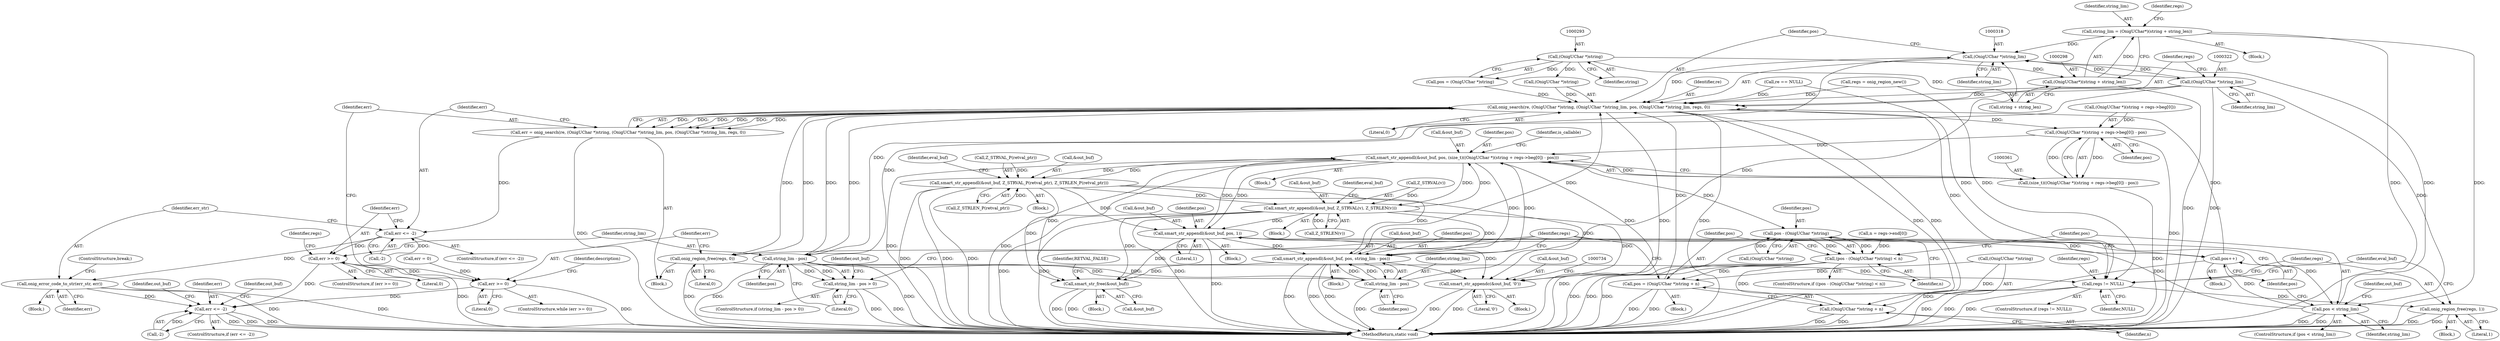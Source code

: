 digraph "0_php-src_5b597a2e5b28e2d5a52fc1be13f425f08f47cb62?w=1_1@integer" {
"1000295" [label="(Call,string_lim = (OnigUChar*)(string + string_len))"];
"1000297" [label="(Call,(OnigUChar*)(string + string_len))"];
"1000292" [label="(Call,(OnigUChar *)string)"];
"1000317" [label="(Call,(OnigUChar *)string_lim)"];
"1000312" [label="(Call,onig_search(re, (OnigUChar *)string, (OnigUChar *)string_lim, pos, (OnigUChar *)string_lim, regs, 0))"];
"1000310" [label="(Call,err = onig_search(re, (OnigUChar *)string, (OnigUChar *)string_lim, pos, (OnigUChar *)string_lim, regs, 0))"];
"1000327" [label="(Call,err <= -2)"];
"1000333" [label="(Call,onig_error_code_to_str(err_str, err))"];
"1000717" [label="(Call,err <= -2)"];
"1000338" [label="(Call,err >= 0)"];
"1000306" [label="(Call,err >= 0)"];
"1000362" [label="(Call,(OnigUChar *)(string + regs->beg[0]) - pos)"];
"1000356" [label="(Call,smart_str_appendl(&out_buf, pos, (size_t)((OnigUChar *)(string + regs->beg[0]) - pos)))"];
"1000591" [label="(Call,smart_str_appendl(&out_buf, Z_STRVAL_P(retval_ptr), Z_STRLEN_P(retval_ptr)))"];
"1000629" [label="(Call,smart_str_appendl(&out_buf, Z_STRVAL(v), Z_STRLEN(v)))"];
"1000674" [label="(Call,smart_str_appendl(&out_buf, pos, 1))"];
"1000679" [label="(Call,pos++)"];
"1000690" [label="(Call,smart_str_appendl(&out_buf, pos, string_lim - pos))"];
"1000722" [label="(Call,smart_str_free(&out_buf))"];
"1000728" [label="(Call,smart_str_appendc(&out_buf, '\0'))"];
"1000653" [label="(Call,pos - (OnigUChar *)string)"];
"1000652" [label="(Call,(pos - (OnigUChar *)string) < n)"];
"1000660" [label="(Call,pos = (OnigUChar *)string + n)"];
"1000662" [label="(Call,(OnigUChar *)string + n)"];
"1000670" [label="(Call,pos < string_lim)"];
"1000360" [label="(Call,(size_t)((OnigUChar *)(string + regs->beg[0]) - pos))"];
"1000685" [label="(Call,string_lim - pos)"];
"1000684" [label="(Call,string_lim - pos > 0)"];
"1000694" [label="(Call,string_lim - pos)"];
"1000697" [label="(Call,onig_region_free(regs, 0))"];
"1000706" [label="(Call,regs != NULL)"];
"1000710" [label="(Call,onig_region_free(regs, 1))"];
"1000321" [label="(Call,(OnigUChar *)string_lim)"];
"1000701" [label="(Identifier,description)"];
"1000336" [label="(ControlStructure,break;)"];
"1000356" [label="(Call,smart_str_appendl(&out_buf, pos, (size_t)((OnigUChar *)(string + regs->beg[0]) - pos)))"];
"1000672" [label="(Identifier,string_lim)"];
"1000710" [label="(Call,onig_region_free(regs, 1))"];
"1000683" [label="(ControlStructure,if (string_lim - pos > 0))"];
"1000718" [label="(Identifier,err)"];
"1000662" [label="(Call,(OnigUChar *)string + n)"];
"1000691" [label="(Call,&out_buf)"];
"1000360" [label="(Call,(size_t)((OnigUChar *)(string + regs->beg[0]) - pos))"];
"1000306" [label="(Call,err >= 0)"];
"1000334" [label="(Identifier,err_str)"];
"1000362" [label="(Call,(OnigUChar *)(string + regs->beg[0]) - pos)"];
"1000722" [label="(Call,smart_str_free(&out_buf))"];
"1000724" [label="(Identifier,out_buf)"];
"1000675" [label="(Call,&out_buf)"];
"1000699" [label="(Literal,0)"];
"1000338" [label="(Call,err >= 0)"];
"1000596" [label="(Call,Z_STRLEN_P(retval_ptr))"];
"1000359" [label="(Identifier,pos)"];
"1000311" [label="(Identifier,err)"];
"1000587" [label="(Block,)"];
"1000723" [label="(Call,&out_buf)"];
"1000594" [label="(Call,Z_STRVAL_P(retval_ptr))"];
"1000696" [label="(Identifier,pos)"];
"1000324" [label="(Identifier,regs)"];
"1000670" [label="(Call,pos < string_lim)"];
"1000287" [label="(Call,err = 0)"];
"1000302" [label="(Call,regs = onig_region_new())"];
"1000686" [label="(Identifier,string_lim)"];
"1000694" [label="(Call,string_lim - pos)"];
"1000729" [label="(Call,&out_buf)"];
"1000655" [label="(Call,(OnigUChar *)string)"];
"1000319" [label="(Identifier,string_lim)"];
"1000658" [label="(Identifier,n)"];
"1000698" [label="(Identifier,regs)"];
"1000340" [label="(Literal,0)"];
"1000668" [label="(Block,)"];
"1000661" [label="(Identifier,pos)"];
"1000693" [label="(Identifier,pos)"];
"1000673" [label="(Block,)"];
"1000688" [label="(Literal,0)"];
"1000591" [label="(Call,smart_str_appendl(&out_buf, Z_STRVAL_P(retval_ptr), Z_STRLEN_P(retval_ptr)))"];
"1000321" [label="(Call,(OnigUChar *)string_lim)"];
"1000618" [label="(Block,)"];
"1000257" [label="(Call,re == NULL)"];
"1000333" [label="(Call,onig_error_code_to_str(err_str, err))"];
"1000305" [label="(ControlStructure,while (err >= 0))"];
"1000706" [label="(Call,regs != NULL)"];
"1000335" [label="(Identifier,err)"];
"1000307" [label="(Identifier,err)"];
"1000671" [label="(Identifier,pos)"];
"1000695" [label="(Identifier,string_lim)"];
"1000323" [label="(Identifier,string_lim)"];
"1000705" [label="(ControlStructure,if (regs != NULL))"];
"1000685" [label="(Call,string_lim - pos)"];
"1000328" [label="(Identifier,err)"];
"1000679" [label="(Call,pos++)"];
"1000644" [label="(Call,n = regs->end[0])"];
"1000309" [label="(Block,)"];
"1000684" [label="(Call,string_lim - pos > 0)"];
"1000715" [label="(Identifier,eval_buf)"];
"1000730" [label="(Identifier,out_buf)"];
"1000653" [label="(Call,pos - (OnigUChar *)string)"];
"1000728" [label="(Call,smart_str_appendc(&out_buf, '\0'))"];
"1000312" [label="(Call,onig_search(re, (OnigUChar *)string, (OnigUChar *)string_lim, pos, (OnigUChar *)string_lim, regs, 0))"];
"1000719" [label="(Call,-2)"];
"1000711" [label="(Identifier,regs)"];
"1000630" [label="(Call,&out_buf)"];
"1000663" [label="(Call,(OnigUChar *)string)"];
"1000310" [label="(Call,err = onig_search(re, (OnigUChar *)string, (OnigUChar *)string_lim, pos, (OnigUChar *)string_lim, regs, 0))"];
"1000292" [label="(Call,(OnigUChar *)string)"];
"1000659" [label="(Block,)"];
"1000725" [label="(Identifier,RETVAL_FALSE)"];
"1000674" [label="(Call,smart_str_appendl(&out_buf, pos, 1))"];
"1000331" [label="(Block,)"];
"1000325" [label="(Literal,0)"];
"1000716" [label="(ControlStructure,if (err <= -2))"];
"1000634" [label="(Call,Z_STRLEN(v))"];
"1000687" [label="(Identifier,pos)"];
"1000666" [label="(Identifier,n)"];
"1000320" [label="(Identifier,pos)"];
"1000313" [label="(Identifier,re)"];
"1000329" [label="(Call,-2)"];
"1000692" [label="(Identifier,out_buf)"];
"1000327" [label="(Call,err <= -2)"];
"1000326" [label="(ControlStructure,if (err <= -2))"];
"1000314" [label="(Call,(OnigUChar *)string)"];
"1000308" [label="(Literal,0)"];
"1000651" [label="(ControlStructure,if ((pos - (OnigUChar *)string) < n))"];
"1000654" [label="(Identifier,pos)"];
"1000117" [label="(Block,)"];
"1000660" [label="(Call,pos = (OnigUChar *)string + n)"];
"1000638" [label="(Identifier,eval_buf)"];
"1000677" [label="(Identifier,pos)"];
"1000339" [label="(Identifier,err)"];
"1000707" [label="(Identifier,regs)"];
"1000680" [label="(Identifier,pos)"];
"1000652" [label="(Call,(pos - (OnigUChar *)string) < n)"];
"1000294" [label="(Identifier,string)"];
"1000632" [label="(Call,Z_STRVAL(v))"];
"1000669" [label="(ControlStructure,if (pos < string_lim))"];
"1000296" [label="(Identifier,string_lim)"];
"1000697" [label="(Call,onig_region_free(regs, 0))"];
"1000317" [label="(Call,(OnigUChar *)string_lim)"];
"1000303" [label="(Identifier,regs)"];
"1000690" [label="(Call,smart_str_appendl(&out_buf, pos, string_lim - pos))"];
"1000375" [label="(Identifier,is_callable)"];
"1000717" [label="(Call,err <= -2)"];
"1000731" [label="(Literal,'\0')"];
"1000592" [label="(Call,&out_buf)"];
"1000363" [label="(Call,(OnigUChar *)(string + regs->beg[0]))"];
"1000676" [label="(Identifier,out_buf)"];
"1000721" [label="(Block,)"];
"1000299" [label="(Call,string + string_len)"];
"1000678" [label="(Literal,1)"];
"1000341" [label="(Block,)"];
"1000295" [label="(Call,string_lim = (OnigUChar*)(string + string_len))"];
"1000600" [label="(Identifier,eval_buf)"];
"1000357" [label="(Call,&out_buf)"];
"1000629" [label="(Call,smart_str_appendl(&out_buf, Z_STRVAL(v), Z_STRLEN(v)))"];
"1000689" [label="(Block,)"];
"1000290" [label="(Call,pos = (OnigUChar *)string)"];
"1000744" [label="(MethodReturn,static void)"];
"1000708" [label="(Identifier,NULL)"];
"1000727" [label="(Block,)"];
"1000372" [label="(Identifier,pos)"];
"1000712" [label="(Literal,1)"];
"1000346" [label="(Identifier,regs)"];
"1000709" [label="(Block,)"];
"1000337" [label="(ControlStructure,if (err >= 0))"];
"1000297" [label="(Call,(OnigUChar*)(string + string_len))"];
"1000295" -> "1000117"  [label="AST: "];
"1000295" -> "1000297"  [label="CFG: "];
"1000296" -> "1000295"  [label="AST: "];
"1000297" -> "1000295"  [label="AST: "];
"1000303" -> "1000295"  [label="CFG: "];
"1000295" -> "1000744"  [label="DDG: "];
"1000295" -> "1000744"  [label="DDG: "];
"1000297" -> "1000295"  [label="DDG: "];
"1000295" -> "1000317"  [label="DDG: "];
"1000297" -> "1000299"  [label="CFG: "];
"1000298" -> "1000297"  [label="AST: "];
"1000299" -> "1000297"  [label="AST: "];
"1000297" -> "1000744"  [label="DDG: "];
"1000292" -> "1000297"  [label="DDG: "];
"1000292" -> "1000290"  [label="AST: "];
"1000292" -> "1000294"  [label="CFG: "];
"1000293" -> "1000292"  [label="AST: "];
"1000294" -> "1000292"  [label="AST: "];
"1000290" -> "1000292"  [label="CFG: "];
"1000292" -> "1000290"  [label="DDG: "];
"1000292" -> "1000299"  [label="DDG: "];
"1000292" -> "1000314"  [label="DDG: "];
"1000317" -> "1000312"  [label="AST: "];
"1000317" -> "1000319"  [label="CFG: "];
"1000318" -> "1000317"  [label="AST: "];
"1000319" -> "1000317"  [label="AST: "];
"1000320" -> "1000317"  [label="CFG: "];
"1000317" -> "1000312"  [label="DDG: "];
"1000694" -> "1000317"  [label="DDG: "];
"1000670" -> "1000317"  [label="DDG: "];
"1000685" -> "1000317"  [label="DDG: "];
"1000321" -> "1000317"  [label="DDG: "];
"1000317" -> "1000321"  [label="DDG: "];
"1000312" -> "1000310"  [label="AST: "];
"1000312" -> "1000325"  [label="CFG: "];
"1000313" -> "1000312"  [label="AST: "];
"1000314" -> "1000312"  [label="AST: "];
"1000320" -> "1000312"  [label="AST: "];
"1000321" -> "1000312"  [label="AST: "];
"1000324" -> "1000312"  [label="AST: "];
"1000325" -> "1000312"  [label="AST: "];
"1000310" -> "1000312"  [label="CFG: "];
"1000312" -> "1000744"  [label="DDG: "];
"1000312" -> "1000744"  [label="DDG: "];
"1000312" -> "1000744"  [label="DDG: "];
"1000312" -> "1000744"  [label="DDG: "];
"1000312" -> "1000310"  [label="DDG: "];
"1000312" -> "1000310"  [label="DDG: "];
"1000312" -> "1000310"  [label="DDG: "];
"1000312" -> "1000310"  [label="DDG: "];
"1000312" -> "1000310"  [label="DDG: "];
"1000312" -> "1000310"  [label="DDG: "];
"1000257" -> "1000312"  [label="DDG: "];
"1000314" -> "1000312"  [label="DDG: "];
"1000679" -> "1000312"  [label="DDG: "];
"1000660" -> "1000312"  [label="DDG: "];
"1000685" -> "1000312"  [label="DDG: "];
"1000690" -> "1000312"  [label="DDG: "];
"1000290" -> "1000312"  [label="DDG: "];
"1000321" -> "1000312"  [label="DDG: "];
"1000302" -> "1000312"  [label="DDG: "];
"1000697" -> "1000312"  [label="DDG: "];
"1000312" -> "1000362"  [label="DDG: "];
"1000312" -> "1000685"  [label="DDG: "];
"1000312" -> "1000697"  [label="DDG: "];
"1000312" -> "1000706"  [label="DDG: "];
"1000310" -> "1000309"  [label="AST: "];
"1000311" -> "1000310"  [label="AST: "];
"1000328" -> "1000310"  [label="CFG: "];
"1000310" -> "1000744"  [label="DDG: "];
"1000310" -> "1000327"  [label="DDG: "];
"1000327" -> "1000326"  [label="AST: "];
"1000327" -> "1000329"  [label="CFG: "];
"1000328" -> "1000327"  [label="AST: "];
"1000329" -> "1000327"  [label="AST: "];
"1000334" -> "1000327"  [label="CFG: "];
"1000339" -> "1000327"  [label="CFG: "];
"1000329" -> "1000327"  [label="DDG: "];
"1000327" -> "1000333"  [label="DDG: "];
"1000327" -> "1000338"  [label="DDG: "];
"1000333" -> "1000331"  [label="AST: "];
"1000333" -> "1000335"  [label="CFG: "];
"1000334" -> "1000333"  [label="AST: "];
"1000335" -> "1000333"  [label="AST: "];
"1000336" -> "1000333"  [label="CFG: "];
"1000333" -> "1000744"  [label="DDG: "];
"1000333" -> "1000744"  [label="DDG: "];
"1000333" -> "1000717"  [label="DDG: "];
"1000717" -> "1000716"  [label="AST: "];
"1000717" -> "1000719"  [label="CFG: "];
"1000718" -> "1000717"  [label="AST: "];
"1000719" -> "1000717"  [label="AST: "];
"1000724" -> "1000717"  [label="CFG: "];
"1000730" -> "1000717"  [label="CFG: "];
"1000717" -> "1000744"  [label="DDG: "];
"1000717" -> "1000744"  [label="DDG: "];
"1000717" -> "1000744"  [label="DDG: "];
"1000338" -> "1000717"  [label="DDG: "];
"1000306" -> "1000717"  [label="DDG: "];
"1000719" -> "1000717"  [label="DDG: "];
"1000338" -> "1000337"  [label="AST: "];
"1000338" -> "1000340"  [label="CFG: "];
"1000339" -> "1000338"  [label="AST: "];
"1000340" -> "1000338"  [label="AST: "];
"1000346" -> "1000338"  [label="CFG: "];
"1000686" -> "1000338"  [label="CFG: "];
"1000338" -> "1000744"  [label="DDG: "];
"1000338" -> "1000306"  [label="DDG: "];
"1000306" -> "1000305"  [label="AST: "];
"1000306" -> "1000308"  [label="CFG: "];
"1000307" -> "1000306"  [label="AST: "];
"1000308" -> "1000306"  [label="AST: "];
"1000311" -> "1000306"  [label="CFG: "];
"1000701" -> "1000306"  [label="CFG: "];
"1000306" -> "1000744"  [label="DDG: "];
"1000287" -> "1000306"  [label="DDG: "];
"1000362" -> "1000360"  [label="AST: "];
"1000362" -> "1000372"  [label="CFG: "];
"1000363" -> "1000362"  [label="AST: "];
"1000372" -> "1000362"  [label="AST: "];
"1000360" -> "1000362"  [label="CFG: "];
"1000362" -> "1000744"  [label="DDG: "];
"1000362" -> "1000356"  [label="DDG: "];
"1000362" -> "1000360"  [label="DDG: "];
"1000362" -> "1000360"  [label="DDG: "];
"1000363" -> "1000362"  [label="DDG: "];
"1000356" -> "1000341"  [label="AST: "];
"1000356" -> "1000360"  [label="CFG: "];
"1000357" -> "1000356"  [label="AST: "];
"1000359" -> "1000356"  [label="AST: "];
"1000360" -> "1000356"  [label="AST: "];
"1000375" -> "1000356"  [label="CFG: "];
"1000356" -> "1000744"  [label="DDG: "];
"1000356" -> "1000744"  [label="DDG: "];
"1000629" -> "1000356"  [label="DDG: "];
"1000591" -> "1000356"  [label="DDG: "];
"1000674" -> "1000356"  [label="DDG: "];
"1000690" -> "1000356"  [label="DDG: "];
"1000360" -> "1000356"  [label="DDG: "];
"1000356" -> "1000591"  [label="DDG: "];
"1000356" -> "1000629"  [label="DDG: "];
"1000356" -> "1000653"  [label="DDG: "];
"1000356" -> "1000674"  [label="DDG: "];
"1000356" -> "1000690"  [label="DDG: "];
"1000356" -> "1000722"  [label="DDG: "];
"1000356" -> "1000728"  [label="DDG: "];
"1000591" -> "1000587"  [label="AST: "];
"1000591" -> "1000596"  [label="CFG: "];
"1000592" -> "1000591"  [label="AST: "];
"1000594" -> "1000591"  [label="AST: "];
"1000596" -> "1000591"  [label="AST: "];
"1000600" -> "1000591"  [label="CFG: "];
"1000591" -> "1000744"  [label="DDG: "];
"1000591" -> "1000744"  [label="DDG: "];
"1000591" -> "1000744"  [label="DDG: "];
"1000594" -> "1000591"  [label="DDG: "];
"1000596" -> "1000591"  [label="DDG: "];
"1000591" -> "1000629"  [label="DDG: "];
"1000591" -> "1000674"  [label="DDG: "];
"1000591" -> "1000690"  [label="DDG: "];
"1000591" -> "1000722"  [label="DDG: "];
"1000591" -> "1000728"  [label="DDG: "];
"1000629" -> "1000618"  [label="AST: "];
"1000629" -> "1000634"  [label="CFG: "];
"1000630" -> "1000629"  [label="AST: "];
"1000632" -> "1000629"  [label="AST: "];
"1000634" -> "1000629"  [label="AST: "];
"1000638" -> "1000629"  [label="CFG: "];
"1000629" -> "1000744"  [label="DDG: "];
"1000629" -> "1000744"  [label="DDG: "];
"1000629" -> "1000744"  [label="DDG: "];
"1000632" -> "1000629"  [label="DDG: "];
"1000634" -> "1000629"  [label="DDG: "];
"1000629" -> "1000674"  [label="DDG: "];
"1000629" -> "1000690"  [label="DDG: "];
"1000629" -> "1000722"  [label="DDG: "];
"1000629" -> "1000728"  [label="DDG: "];
"1000674" -> "1000673"  [label="AST: "];
"1000674" -> "1000678"  [label="CFG: "];
"1000675" -> "1000674"  [label="AST: "];
"1000677" -> "1000674"  [label="AST: "];
"1000678" -> "1000674"  [label="AST: "];
"1000680" -> "1000674"  [label="CFG: "];
"1000674" -> "1000744"  [label="DDG: "];
"1000670" -> "1000674"  [label="DDG: "];
"1000674" -> "1000679"  [label="DDG: "];
"1000674" -> "1000690"  [label="DDG: "];
"1000674" -> "1000722"  [label="DDG: "];
"1000674" -> "1000728"  [label="DDG: "];
"1000679" -> "1000668"  [label="AST: "];
"1000679" -> "1000680"  [label="CFG: "];
"1000680" -> "1000679"  [label="AST: "];
"1000698" -> "1000679"  [label="CFG: "];
"1000679" -> "1000744"  [label="DDG: "];
"1000670" -> "1000679"  [label="DDG: "];
"1000690" -> "1000689"  [label="AST: "];
"1000690" -> "1000694"  [label="CFG: "];
"1000691" -> "1000690"  [label="AST: "];
"1000693" -> "1000690"  [label="AST: "];
"1000694" -> "1000690"  [label="AST: "];
"1000698" -> "1000690"  [label="CFG: "];
"1000690" -> "1000744"  [label="DDG: "];
"1000690" -> "1000744"  [label="DDG: "];
"1000690" -> "1000744"  [label="DDG: "];
"1000694" -> "1000690"  [label="DDG: "];
"1000694" -> "1000690"  [label="DDG: "];
"1000690" -> "1000722"  [label="DDG: "];
"1000690" -> "1000728"  [label="DDG: "];
"1000722" -> "1000721"  [label="AST: "];
"1000722" -> "1000723"  [label="CFG: "];
"1000723" -> "1000722"  [label="AST: "];
"1000725" -> "1000722"  [label="CFG: "];
"1000722" -> "1000744"  [label="DDG: "];
"1000722" -> "1000744"  [label="DDG: "];
"1000728" -> "1000727"  [label="AST: "];
"1000728" -> "1000731"  [label="CFG: "];
"1000729" -> "1000728"  [label="AST: "];
"1000731" -> "1000728"  [label="AST: "];
"1000734" -> "1000728"  [label="CFG: "];
"1000728" -> "1000744"  [label="DDG: "];
"1000728" -> "1000744"  [label="DDG: "];
"1000653" -> "1000652"  [label="AST: "];
"1000653" -> "1000655"  [label="CFG: "];
"1000654" -> "1000653"  [label="AST: "];
"1000655" -> "1000653"  [label="AST: "];
"1000658" -> "1000653"  [label="CFG: "];
"1000653" -> "1000744"  [label="DDG: "];
"1000653" -> "1000652"  [label="DDG: "];
"1000653" -> "1000652"  [label="DDG: "];
"1000655" -> "1000653"  [label="DDG: "];
"1000653" -> "1000670"  [label="DDG: "];
"1000652" -> "1000651"  [label="AST: "];
"1000652" -> "1000658"  [label="CFG: "];
"1000658" -> "1000652"  [label="AST: "];
"1000661" -> "1000652"  [label="CFG: "];
"1000671" -> "1000652"  [label="CFG: "];
"1000652" -> "1000744"  [label="DDG: "];
"1000652" -> "1000744"  [label="DDG: "];
"1000652" -> "1000744"  [label="DDG: "];
"1000644" -> "1000652"  [label="DDG: "];
"1000652" -> "1000660"  [label="DDG: "];
"1000652" -> "1000662"  [label="DDG: "];
"1000660" -> "1000659"  [label="AST: "];
"1000660" -> "1000662"  [label="CFG: "];
"1000661" -> "1000660"  [label="AST: "];
"1000662" -> "1000660"  [label="AST: "];
"1000698" -> "1000660"  [label="CFG: "];
"1000660" -> "1000744"  [label="DDG: "];
"1000660" -> "1000744"  [label="DDG: "];
"1000663" -> "1000660"  [label="DDG: "];
"1000662" -> "1000666"  [label="CFG: "];
"1000663" -> "1000662"  [label="AST: "];
"1000666" -> "1000662"  [label="AST: "];
"1000662" -> "1000744"  [label="DDG: "];
"1000662" -> "1000744"  [label="DDG: "];
"1000663" -> "1000662"  [label="DDG: "];
"1000670" -> "1000669"  [label="AST: "];
"1000670" -> "1000672"  [label="CFG: "];
"1000671" -> "1000670"  [label="AST: "];
"1000672" -> "1000670"  [label="AST: "];
"1000676" -> "1000670"  [label="CFG: "];
"1000680" -> "1000670"  [label="CFG: "];
"1000670" -> "1000744"  [label="DDG: "];
"1000670" -> "1000744"  [label="DDG: "];
"1000321" -> "1000670"  [label="DDG: "];
"1000361" -> "1000360"  [label="AST: "];
"1000360" -> "1000744"  [label="DDG: "];
"1000685" -> "1000684"  [label="AST: "];
"1000685" -> "1000687"  [label="CFG: "];
"1000686" -> "1000685"  [label="AST: "];
"1000687" -> "1000685"  [label="AST: "];
"1000688" -> "1000685"  [label="CFG: "];
"1000685" -> "1000744"  [label="DDG: "];
"1000685" -> "1000744"  [label="DDG: "];
"1000685" -> "1000684"  [label="DDG: "];
"1000685" -> "1000684"  [label="DDG: "];
"1000321" -> "1000685"  [label="DDG: "];
"1000685" -> "1000694"  [label="DDG: "];
"1000685" -> "1000694"  [label="DDG: "];
"1000684" -> "1000683"  [label="AST: "];
"1000684" -> "1000688"  [label="CFG: "];
"1000688" -> "1000684"  [label="AST: "];
"1000692" -> "1000684"  [label="CFG: "];
"1000698" -> "1000684"  [label="CFG: "];
"1000684" -> "1000744"  [label="DDG: "];
"1000684" -> "1000744"  [label="DDG: "];
"1000694" -> "1000696"  [label="CFG: "];
"1000695" -> "1000694"  [label="AST: "];
"1000696" -> "1000694"  [label="AST: "];
"1000694" -> "1000744"  [label="DDG: "];
"1000697" -> "1000309"  [label="AST: "];
"1000697" -> "1000699"  [label="CFG: "];
"1000698" -> "1000697"  [label="AST: "];
"1000699" -> "1000697"  [label="AST: "];
"1000307" -> "1000697"  [label="CFG: "];
"1000697" -> "1000744"  [label="DDG: "];
"1000697" -> "1000706"  [label="DDG: "];
"1000706" -> "1000705"  [label="AST: "];
"1000706" -> "1000708"  [label="CFG: "];
"1000707" -> "1000706"  [label="AST: "];
"1000708" -> "1000706"  [label="AST: "];
"1000711" -> "1000706"  [label="CFG: "];
"1000715" -> "1000706"  [label="CFG: "];
"1000706" -> "1000744"  [label="DDG: "];
"1000706" -> "1000744"  [label="DDG: "];
"1000706" -> "1000744"  [label="DDG: "];
"1000302" -> "1000706"  [label="DDG: "];
"1000257" -> "1000706"  [label="DDG: "];
"1000706" -> "1000710"  [label="DDG: "];
"1000710" -> "1000709"  [label="AST: "];
"1000710" -> "1000712"  [label="CFG: "];
"1000711" -> "1000710"  [label="AST: "];
"1000712" -> "1000710"  [label="AST: "];
"1000715" -> "1000710"  [label="CFG: "];
"1000710" -> "1000744"  [label="DDG: "];
"1000710" -> "1000744"  [label="DDG: "];
"1000321" -> "1000323"  [label="CFG: "];
"1000322" -> "1000321"  [label="AST: "];
"1000323" -> "1000321"  [label="AST: "];
"1000324" -> "1000321"  [label="CFG: "];
"1000321" -> "1000744"  [label="DDG: "];
}
